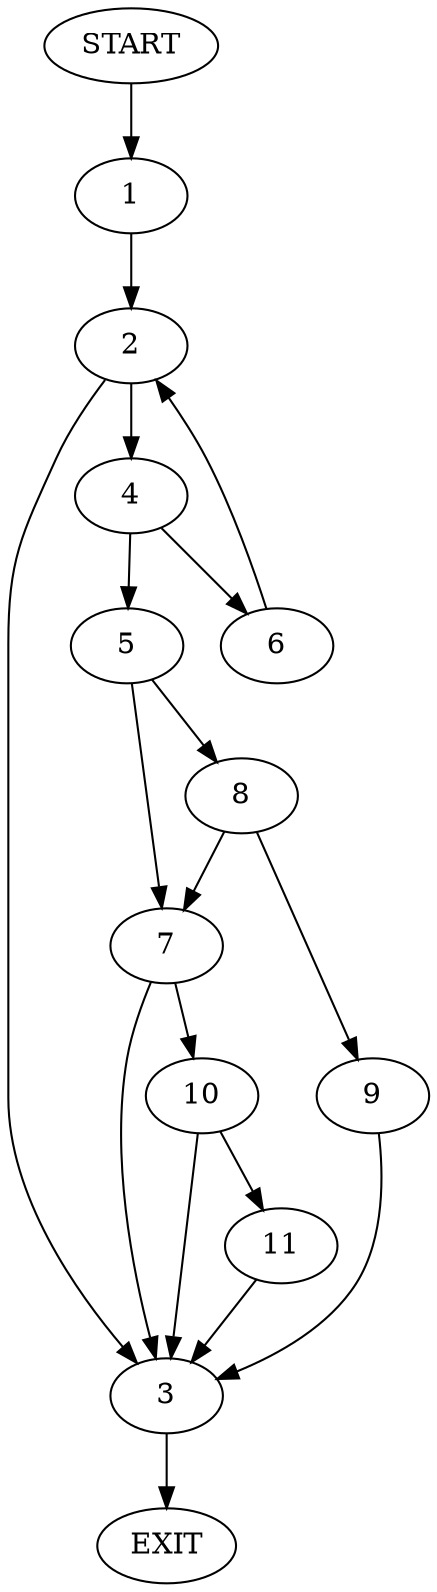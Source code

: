 digraph {
0 [label="START"]
12 [label="EXIT"]
0 -> 1
1 -> 2
2 -> 3
2 -> 4
4 -> 5
4 -> 6
3 -> 12
5 -> 7
5 -> 8
6 -> 2
8 -> 7
8 -> 9
7 -> 3
7 -> 10
9 -> 3
10 -> 3
10 -> 11
11 -> 3
}
